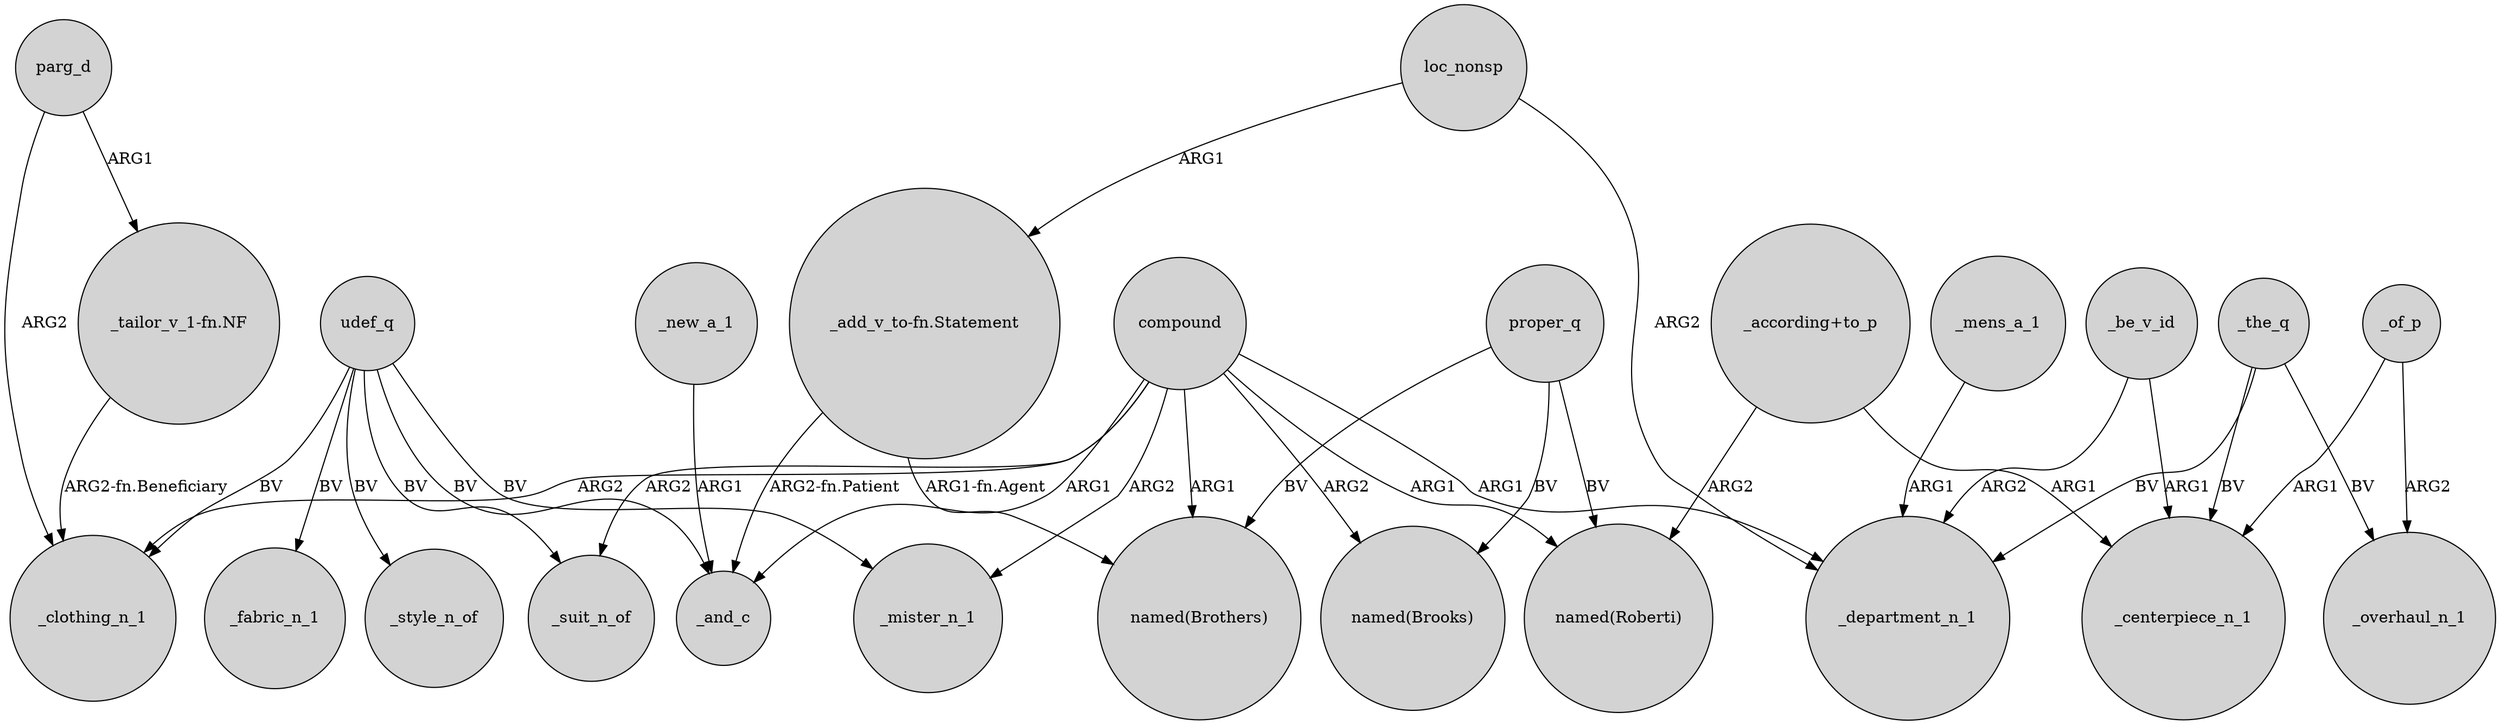 digraph {
	node [shape=circle style=filled]
	"_add_v_to-fn.Statement" -> _and_c [label="ARG2-fn.Patient"]
	parg_d -> _clothing_n_1 [label=ARG2]
	proper_q -> "named(Brothers)" [label=BV]
	compound -> _mister_n_1 [label=ARG2]
	udef_q -> _suit_n_of [label=BV]
	proper_q -> "named(Roberti)" [label=BV]
	udef_q -> _mister_n_1 [label=BV]
	loc_nonsp -> "_add_v_to-fn.Statement" [label=ARG1]
	udef_q -> _fabric_n_1 [label=BV]
	compound -> _department_n_1 [label=ARG1]
	compound -> "named(Roberti)" [label=ARG1]
	compound -> "named(Brothers)" [label=ARG1]
	_the_q -> _department_n_1 [label=BV]
	_new_a_1 -> _and_c [label=ARG1]
	"_add_v_to-fn.Statement" -> "named(Brothers)" [label="ARG1-fn.Agent"]
	"_according+to_p" -> "named(Roberti)" [label=ARG2]
	loc_nonsp -> _department_n_1 [label=ARG2]
	udef_q -> _clothing_n_1 [label=BV]
	compound -> _suit_n_of [label=ARG2]
	_mens_a_1 -> _department_n_1 [label=ARG1]
	parg_d -> "_tailor_v_1-fn.NF" [label=ARG1]
	compound -> "named(Brooks)" [label=ARG2]
	_of_p -> _overhaul_n_1 [label=ARG2]
	compound -> _and_c [label=ARG1]
	_be_v_id -> _department_n_1 [label=ARG2]
	"_according+to_p" -> _centerpiece_n_1 [label=ARG1]
	_of_p -> _centerpiece_n_1 [label=ARG1]
	proper_q -> "named(Brooks)" [label=BV]
	_the_q -> _centerpiece_n_1 [label=BV]
	_the_q -> _overhaul_n_1 [label=BV]
	"_tailor_v_1-fn.NF" -> _clothing_n_1 [label="ARG2-fn.Beneficiary"]
	udef_q -> _and_c [label=BV]
	compound -> _clothing_n_1 [label=ARG2]
	udef_q -> _style_n_of [label=BV]
	_be_v_id -> _centerpiece_n_1 [label=ARG1]
}
